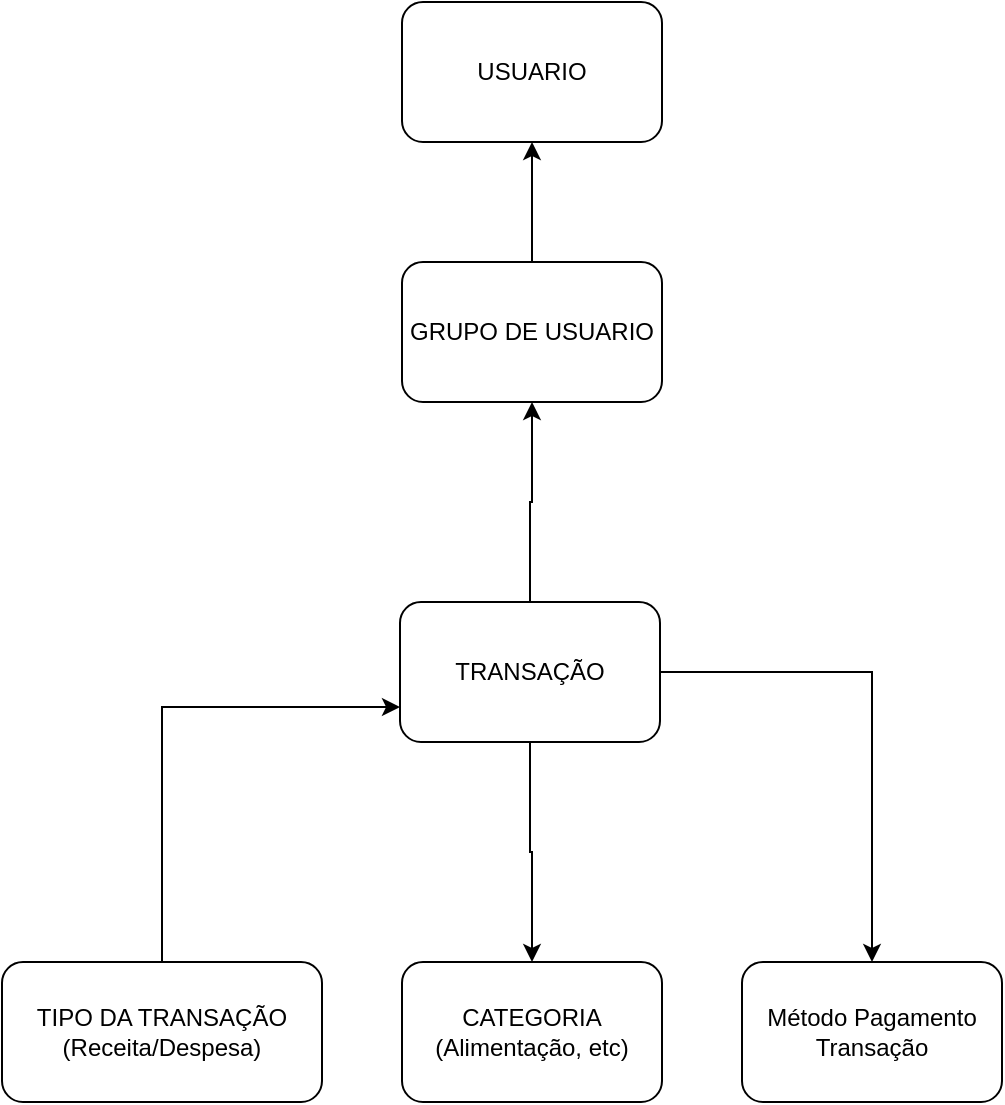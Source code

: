<mxfile version="21.6.9" type="github" pages="2">
  <diagram name="Alto Nível" id="cH4bi2EA_BQN1r4iu-nr">
    <mxGraphModel dx="1434" dy="1907" grid="1" gridSize="10" guides="1" tooltips="1" connect="1" arrows="1" fold="1" page="1" pageScale="1" pageWidth="827" pageHeight="1169" math="0" shadow="0">
      <root>
        <mxCell id="0" />
        <mxCell id="1" parent="0" />
        <mxCell id="ieT1tMFjo5GOy3hOXXk1-2" value="CATEGORIA&lt;br&gt;(Alimentação, etc)" style="rounded=1;whiteSpace=wrap;html=1;" parent="1" vertex="1">
          <mxGeometry x="350" y="390" width="130" height="70" as="geometry" />
        </mxCell>
        <mxCell id="__I5L635L_ld4ZJly0xx-21" value="" style="edgeStyle=orthogonalEdgeStyle;rounded=0;orthogonalLoop=1;jettySize=auto;html=1;" edge="1" parent="1" source="__I5L635L_ld4ZJly0xx-3" target="__I5L635L_ld4ZJly0xx-20">
          <mxGeometry relative="1" as="geometry" />
        </mxCell>
        <mxCell id="__I5L635L_ld4ZJly0xx-3" value="GRUPO DE USUARIO" style="rounded=1;whiteSpace=wrap;html=1;" vertex="1" parent="1">
          <mxGeometry x="350" y="40" width="130" height="70" as="geometry" />
        </mxCell>
        <mxCell id="__I5L635L_ld4ZJly0xx-16" style="edgeStyle=orthogonalEdgeStyle;rounded=0;orthogonalLoop=1;jettySize=auto;html=1;exitX=0.5;exitY=0;exitDx=0;exitDy=0;entryX=0;entryY=0.75;entryDx=0;entryDy=0;" edge="1" parent="1" source="__I5L635L_ld4ZJly0xx-4" target="__I5L635L_ld4ZJly0xx-5">
          <mxGeometry relative="1" as="geometry" />
        </mxCell>
        <mxCell id="__I5L635L_ld4ZJly0xx-4" value="TIPO DA TRANSAÇÃO&lt;br&gt;(Receita/Despesa)" style="rounded=1;whiteSpace=wrap;html=1;" vertex="1" parent="1">
          <mxGeometry x="150" y="390" width="160" height="70" as="geometry" />
        </mxCell>
        <mxCell id="__I5L635L_ld4ZJly0xx-22" value="" style="edgeStyle=orthogonalEdgeStyle;rounded=0;orthogonalLoop=1;jettySize=auto;html=1;" edge="1" parent="1" source="__I5L635L_ld4ZJly0xx-5" target="__I5L635L_ld4ZJly0xx-3">
          <mxGeometry relative="1" as="geometry" />
        </mxCell>
        <mxCell id="m29hl44UOFiR_-T47dIj-2" value="" style="edgeStyle=orthogonalEdgeStyle;rounded=0;orthogonalLoop=1;jettySize=auto;html=1;" edge="1" parent="1" source="__I5L635L_ld4ZJly0xx-5" target="m29hl44UOFiR_-T47dIj-1">
          <mxGeometry relative="1" as="geometry" />
        </mxCell>
        <mxCell id="m29hl44UOFiR_-T47dIj-3" style="edgeStyle=orthogonalEdgeStyle;rounded=0;orthogonalLoop=1;jettySize=auto;html=1;exitX=0.5;exitY=1;exitDx=0;exitDy=0;" edge="1" parent="1" source="__I5L635L_ld4ZJly0xx-5" target="ieT1tMFjo5GOy3hOXXk1-2">
          <mxGeometry relative="1" as="geometry" />
        </mxCell>
        <mxCell id="__I5L635L_ld4ZJly0xx-5" value="TRANSAÇÃO" style="rounded=1;whiteSpace=wrap;html=1;" vertex="1" parent="1">
          <mxGeometry x="349" y="210" width="130" height="70" as="geometry" />
        </mxCell>
        <mxCell id="__I5L635L_ld4ZJly0xx-20" value="USUARIO" style="rounded=1;whiteSpace=wrap;html=1;" vertex="1" parent="1">
          <mxGeometry x="350" y="-90" width="130" height="70" as="geometry" />
        </mxCell>
        <mxCell id="m29hl44UOFiR_-T47dIj-1" value="Método Pagamento Transação" style="rounded=1;whiteSpace=wrap;html=1;" vertex="1" parent="1">
          <mxGeometry x="520" y="390" width="130" height="70" as="geometry" />
        </mxCell>
      </root>
    </mxGraphModel>
  </diagram>
  <diagram id="qvosK830_evXMeBNXfIy" name="Página-2">
    <mxGraphModel dx="1509" dy="1946" grid="1" gridSize="10" guides="1" tooltips="1" connect="1" arrows="1" fold="1" page="1" pageScale="1" pageWidth="827" pageHeight="1169" math="0" shadow="0">
      <root>
        <mxCell id="0" />
        <mxCell id="1" parent="0" />
        <mxCell id="0eNxQ0qt-DPrTqlIWeLJ-27" style="edgeStyle=orthogonalEdgeStyle;rounded=0;orthogonalLoop=1;jettySize=auto;html=1;" edge="1" parent="1" source="cZjALBE5HlILYkOKKS6k-10" target="0eNxQ0qt-DPrTqlIWeLJ-20">
          <mxGeometry relative="1" as="geometry" />
        </mxCell>
        <mxCell id="cZjALBE5HlILYkOKKS6k-10" value="USUÁRIO" style="swimlane;fontStyle=0;childLayout=stackLayout;horizontal=1;startSize=30;horizontalStack=0;resizeParent=1;resizeParentMax=0;resizeLast=0;collapsible=1;marginBottom=0;whiteSpace=wrap;html=1;" vertex="1" parent="1">
          <mxGeometry x="346" y="40" width="140" height="120" as="geometry" />
        </mxCell>
        <mxCell id="cZjALBE5HlILYkOKKS6k-25" value="ID" style="text;strokeColor=none;fillColor=none;align=left;verticalAlign=middle;spacingLeft=4;spacingRight=4;overflow=hidden;points=[[0,0.5],[1,0.5]];portConstraint=eastwest;rotatable=0;whiteSpace=wrap;html=1;" vertex="1" parent="cZjALBE5HlILYkOKKS6k-10">
          <mxGeometry y="30" width="140" height="30" as="geometry" />
        </mxCell>
        <mxCell id="cZjALBE5HlILYkOKKS6k-11" value="Nome" style="text;strokeColor=none;fillColor=none;align=left;verticalAlign=middle;spacingLeft=4;spacingRight=4;overflow=hidden;points=[[0,0.5],[1,0.5]];portConstraint=eastwest;rotatable=0;whiteSpace=wrap;html=1;" vertex="1" parent="cZjALBE5HlILYkOKKS6k-10">
          <mxGeometry y="60" width="140" height="30" as="geometry" />
        </mxCell>
        <mxCell id="0eNxQ0qt-DPrTqlIWeLJ-40" value="Saldo" style="text;strokeColor=none;fillColor=none;align=left;verticalAlign=middle;spacingLeft=4;spacingRight=4;overflow=hidden;points=[[0,0.5],[1,0.5]];portConstraint=eastwest;rotatable=0;whiteSpace=wrap;html=1;" vertex="1" parent="cZjALBE5HlILYkOKKS6k-10">
          <mxGeometry y="90" width="140" height="30" as="geometry" />
        </mxCell>
        <mxCell id="cZjALBE5HlILYkOKKS6k-28" style="edgeStyle=orthogonalEdgeStyle;rounded=0;orthogonalLoop=1;jettySize=auto;html=1;" edge="1" parent="1" source="cZjALBE5HlILYkOKKS6k-20">
          <mxGeometry relative="1" as="geometry">
            <mxPoint x="414" y="160" as="targetPoint" />
          </mxGeometry>
        </mxCell>
        <mxCell id="cZjALBE5HlILYkOKKS6k-20" value="TRANSAÇÃO" style="swimlane;fontStyle=0;childLayout=stackLayout;horizontal=1;startSize=30;horizontalStack=0;resizeParent=1;resizeParentMax=0;resizeLast=0;collapsible=1;marginBottom=0;whiteSpace=wrap;html=1;" vertex="1" parent="1">
          <mxGeometry x="344" y="210" width="140" height="270" as="geometry" />
        </mxCell>
        <mxCell id="cZjALBE5HlILYkOKKS6k-21" value="ID" style="text;strokeColor=none;fillColor=none;align=left;verticalAlign=middle;spacingLeft=4;spacingRight=4;overflow=hidden;points=[[0,0.5],[1,0.5]];portConstraint=eastwest;rotatable=0;whiteSpace=wrap;html=1;" vertex="1" parent="cZjALBE5HlILYkOKKS6k-20">
          <mxGeometry y="30" width="140" height="30" as="geometry" />
        </mxCell>
        <mxCell id="cZjALBE5HlILYkOKKS6k-34" value="Descrição" style="text;strokeColor=none;fillColor=none;align=left;verticalAlign=middle;spacingLeft=4;spacingRight=4;overflow=hidden;points=[[0,0.5],[1,0.5]];portConstraint=eastwest;rotatable=0;whiteSpace=wrap;html=1;" vertex="1" parent="cZjALBE5HlILYkOKKS6k-20">
          <mxGeometry y="60" width="140" height="30" as="geometry" />
        </mxCell>
        <mxCell id="cZjALBE5HlILYkOKKS6k-35" value="Valor" style="text;strokeColor=none;fillColor=none;align=left;verticalAlign=middle;spacingLeft=4;spacingRight=4;overflow=hidden;points=[[0,0.5],[1,0.5]];portConstraint=eastwest;rotatable=0;whiteSpace=wrap;html=1;" vertex="1" parent="cZjALBE5HlILYkOKKS6k-20">
          <mxGeometry y="90" width="140" height="30" as="geometry" />
        </mxCell>
        <mxCell id="cZjALBE5HlILYkOKKS6k-30" value="Data da Transação" style="text;strokeColor=none;fillColor=none;align=left;verticalAlign=middle;spacingLeft=4;spacingRight=4;overflow=hidden;points=[[0,0.5],[1,0.5]];portConstraint=eastwest;rotatable=0;whiteSpace=wrap;html=1;" vertex="1" parent="cZjALBE5HlILYkOKKS6k-20">
          <mxGeometry y="120" width="140" height="30" as="geometry" />
        </mxCell>
        <mxCell id="cZjALBE5HlILYkOKKS6k-32" value="Tipo Transação" style="text;strokeColor=none;fillColor=none;align=left;verticalAlign=middle;spacingLeft=4;spacingRight=4;overflow=hidden;points=[[0,0.5],[1,0.5]];portConstraint=eastwest;rotatable=0;whiteSpace=wrap;html=1;" vertex="1" parent="cZjALBE5HlILYkOKKS6k-20">
          <mxGeometry y="150" width="140" height="30" as="geometry" />
        </mxCell>
        <mxCell id="cZjALBE5HlILYkOKKS6k-33" value="Categoria" style="text;strokeColor=none;fillColor=none;align=left;verticalAlign=middle;spacingLeft=4;spacingRight=4;overflow=hidden;points=[[0,0.5],[1,0.5]];portConstraint=eastwest;rotatable=0;whiteSpace=wrap;html=1;" vertex="1" parent="cZjALBE5HlILYkOKKS6k-20">
          <mxGeometry y="180" width="140" height="30" as="geometry" />
        </mxCell>
        <mxCell id="0eNxQ0qt-DPrTqlIWeLJ-1" value="Método Pagamento" style="text;strokeColor=none;fillColor=none;align=left;verticalAlign=middle;spacingLeft=4;spacingRight=4;overflow=hidden;points=[[0,0.5],[1,0.5]];portConstraint=eastwest;rotatable=0;whiteSpace=wrap;html=1;" vertex="1" parent="cZjALBE5HlILYkOKKS6k-20">
          <mxGeometry y="210" width="140" height="30" as="geometry" />
        </mxCell>
        <mxCell id="cZjALBE5HlILYkOKKS6k-31" value="Usuário" style="text;strokeColor=none;fillColor=none;align=left;verticalAlign=middle;spacingLeft=4;spacingRight=4;overflow=hidden;points=[[0,0.5],[1,0.5]];portConstraint=eastwest;rotatable=0;whiteSpace=wrap;html=1;" vertex="1" parent="cZjALBE5HlILYkOKKS6k-20">
          <mxGeometry y="240" width="140" height="30" as="geometry" />
        </mxCell>
        <mxCell id="0eNxQ0qt-DPrTqlIWeLJ-16" style="edgeStyle=orthogonalEdgeStyle;rounded=0;orthogonalLoop=1;jettySize=auto;html=1;" edge="1" parent="1" source="0eNxQ0qt-DPrTqlIWeLJ-2" target="cZjALBE5HlILYkOKKS6k-20">
          <mxGeometry relative="1" as="geometry">
            <Array as="points">
              <mxPoint x="200" y="370" />
            </Array>
          </mxGeometry>
        </mxCell>
        <mxCell id="0eNxQ0qt-DPrTqlIWeLJ-2" value="TIPO TRANSAÇÃO" style="swimlane;fontStyle=0;childLayout=stackLayout;horizontal=1;startSize=30;horizontalStack=0;resizeParent=1;resizeParentMax=0;resizeLast=0;collapsible=1;marginBottom=0;whiteSpace=wrap;html=1;" vertex="1" parent="1">
          <mxGeometry x="129" y="530" width="140" height="90" as="geometry" />
        </mxCell>
        <mxCell id="0eNxQ0qt-DPrTqlIWeLJ-3" value="ID" style="text;strokeColor=none;fillColor=none;align=left;verticalAlign=middle;spacingLeft=4;spacingRight=4;overflow=hidden;points=[[0,0.5],[1,0.5]];portConstraint=eastwest;rotatable=0;whiteSpace=wrap;html=1;" vertex="1" parent="0eNxQ0qt-DPrTqlIWeLJ-2">
          <mxGeometry y="30" width="140" height="30" as="geometry" />
        </mxCell>
        <mxCell id="0eNxQ0qt-DPrTqlIWeLJ-4" value="Nome" style="text;strokeColor=none;fillColor=none;align=left;verticalAlign=middle;spacingLeft=4;spacingRight=4;overflow=hidden;points=[[0,0.5],[1,0.5]];portConstraint=eastwest;rotatable=0;whiteSpace=wrap;html=1;" vertex="1" parent="0eNxQ0qt-DPrTqlIWeLJ-2">
          <mxGeometry y="60" width="140" height="30" as="geometry" />
        </mxCell>
        <mxCell id="0eNxQ0qt-DPrTqlIWeLJ-18" style="edgeStyle=orthogonalEdgeStyle;rounded=0;orthogonalLoop=1;jettySize=auto;html=1;" edge="1" parent="1" source="0eNxQ0qt-DPrTqlIWeLJ-6" target="cZjALBE5HlILYkOKKS6k-20">
          <mxGeometry relative="1" as="geometry">
            <Array as="points">
              <mxPoint x="410" y="550" />
              <mxPoint x="410" y="550" />
            </Array>
          </mxGeometry>
        </mxCell>
        <mxCell id="0eNxQ0qt-DPrTqlIWeLJ-6" value="CATEGORIA" style="swimlane;fontStyle=0;childLayout=stackLayout;horizontal=1;startSize=30;horizontalStack=0;resizeParent=1;resizeParentMax=0;resizeLast=0;collapsible=1;marginBottom=0;whiteSpace=wrap;html=1;" vertex="1" parent="1">
          <mxGeometry x="339" y="530" width="140" height="90" as="geometry" />
        </mxCell>
        <mxCell id="0eNxQ0qt-DPrTqlIWeLJ-7" value="ID" style="text;strokeColor=none;fillColor=none;align=left;verticalAlign=middle;spacingLeft=4;spacingRight=4;overflow=hidden;points=[[0,0.5],[1,0.5]];portConstraint=eastwest;rotatable=0;whiteSpace=wrap;html=1;" vertex="1" parent="0eNxQ0qt-DPrTqlIWeLJ-6">
          <mxGeometry y="30" width="140" height="30" as="geometry" />
        </mxCell>
        <mxCell id="0eNxQ0qt-DPrTqlIWeLJ-8" value="Nome" style="text;strokeColor=none;fillColor=none;align=left;verticalAlign=middle;spacingLeft=4;spacingRight=4;overflow=hidden;points=[[0,0.5],[1,0.5]];portConstraint=eastwest;rotatable=0;whiteSpace=wrap;html=1;" vertex="1" parent="0eNxQ0qt-DPrTqlIWeLJ-6">
          <mxGeometry y="60" width="140" height="30" as="geometry" />
        </mxCell>
        <mxCell id="0eNxQ0qt-DPrTqlIWeLJ-19" style="edgeStyle=orthogonalEdgeStyle;rounded=0;orthogonalLoop=1;jettySize=auto;html=1;" edge="1" parent="1" source="0eNxQ0qt-DPrTqlIWeLJ-9" target="cZjALBE5HlILYkOKKS6k-20">
          <mxGeometry relative="1" as="geometry">
            <Array as="points">
              <mxPoint x="610" y="430" />
            </Array>
          </mxGeometry>
        </mxCell>
        <mxCell id="0eNxQ0qt-DPrTqlIWeLJ-9" value="MÉTODO PAGAMENTO" style="swimlane;fontStyle=0;childLayout=stackLayout;horizontal=1;startSize=30;horizontalStack=0;resizeParent=1;resizeParentMax=0;resizeLast=0;collapsible=1;marginBottom=0;whiteSpace=wrap;html=1;" vertex="1" parent="1">
          <mxGeometry x="519" y="530" width="180" height="90" as="geometry" />
        </mxCell>
        <mxCell id="0eNxQ0qt-DPrTqlIWeLJ-10" value="ID" style="text;strokeColor=none;fillColor=none;align=left;verticalAlign=middle;spacingLeft=4;spacingRight=4;overflow=hidden;points=[[0,0.5],[1,0.5]];portConstraint=eastwest;rotatable=0;whiteSpace=wrap;html=1;" vertex="1" parent="0eNxQ0qt-DPrTqlIWeLJ-9">
          <mxGeometry y="30" width="180" height="30" as="geometry" />
        </mxCell>
        <mxCell id="0eNxQ0qt-DPrTqlIWeLJ-11" value="Nome" style="text;strokeColor=none;fillColor=none;align=left;verticalAlign=middle;spacingLeft=4;spacingRight=4;overflow=hidden;points=[[0,0.5],[1,0.5]];portConstraint=eastwest;rotatable=0;whiteSpace=wrap;html=1;" vertex="1" parent="0eNxQ0qt-DPrTqlIWeLJ-9">
          <mxGeometry y="60" width="180" height="30" as="geometry" />
        </mxCell>
        <mxCell id="0eNxQ0qt-DPrTqlIWeLJ-20" value="GRUPO USUÁRIO" style="swimlane;fontStyle=0;childLayout=stackLayout;horizontal=1;startSize=30;horizontalStack=0;resizeParent=1;resizeParentMax=0;resizeLast=0;collapsible=1;marginBottom=0;whiteSpace=wrap;html=1;" vertex="1" parent="1">
          <mxGeometry x="346" y="-200" width="140" height="180" as="geometry" />
        </mxCell>
        <mxCell id="0eNxQ0qt-DPrTqlIWeLJ-21" value="ID" style="text;strokeColor=none;fillColor=none;align=left;verticalAlign=middle;spacingLeft=4;spacingRight=4;overflow=hidden;points=[[0,0.5],[1,0.5]];portConstraint=eastwest;rotatable=0;whiteSpace=wrap;html=1;" vertex="1" parent="0eNxQ0qt-DPrTqlIWeLJ-20">
          <mxGeometry y="30" width="140" height="30" as="geometry" />
        </mxCell>
        <mxCell id="0eNxQ0qt-DPrTqlIWeLJ-22" value="Nome" style="text;strokeColor=none;fillColor=none;align=left;verticalAlign=middle;spacingLeft=4;spacingRight=4;overflow=hidden;points=[[0,0.5],[1,0.5]];portConstraint=eastwest;rotatable=0;whiteSpace=wrap;html=1;" vertex="1" parent="0eNxQ0qt-DPrTqlIWeLJ-20">
          <mxGeometry y="60" width="140" height="30" as="geometry" />
        </mxCell>
        <mxCell id="0eNxQ0qt-DPrTqlIWeLJ-31" value="Senha" style="text;strokeColor=none;fillColor=none;align=left;verticalAlign=middle;spacingLeft=4;spacingRight=4;overflow=hidden;points=[[0,0.5],[1,0.5]];portConstraint=eastwest;rotatable=0;whiteSpace=wrap;html=1;" vertex="1" parent="0eNxQ0qt-DPrTqlIWeLJ-20">
          <mxGeometry y="90" width="140" height="30" as="geometry" />
        </mxCell>
        <mxCell id="0eNxQ0qt-DPrTqlIWeLJ-30" value="Email" style="text;strokeColor=none;fillColor=none;align=left;verticalAlign=middle;spacingLeft=4;spacingRight=4;overflow=hidden;points=[[0,0.5],[1,0.5]];portConstraint=eastwest;rotatable=0;whiteSpace=wrap;html=1;" vertex="1" parent="0eNxQ0qt-DPrTqlIWeLJ-20">
          <mxGeometry y="120" width="140" height="30" as="geometry" />
        </mxCell>
        <mxCell id="0eNxQ0qt-DPrTqlIWeLJ-23" value="Lista de Usuários" style="text;strokeColor=none;fillColor=none;align=left;verticalAlign=middle;spacingLeft=4;spacingRight=4;overflow=hidden;points=[[0,0.5],[1,0.5]];portConstraint=eastwest;rotatable=0;whiteSpace=wrap;html=1;" vertex="1" parent="0eNxQ0qt-DPrTqlIWeLJ-20">
          <mxGeometry y="150" width="140" height="30" as="geometry" />
        </mxCell>
      </root>
    </mxGraphModel>
  </diagram>
</mxfile>

